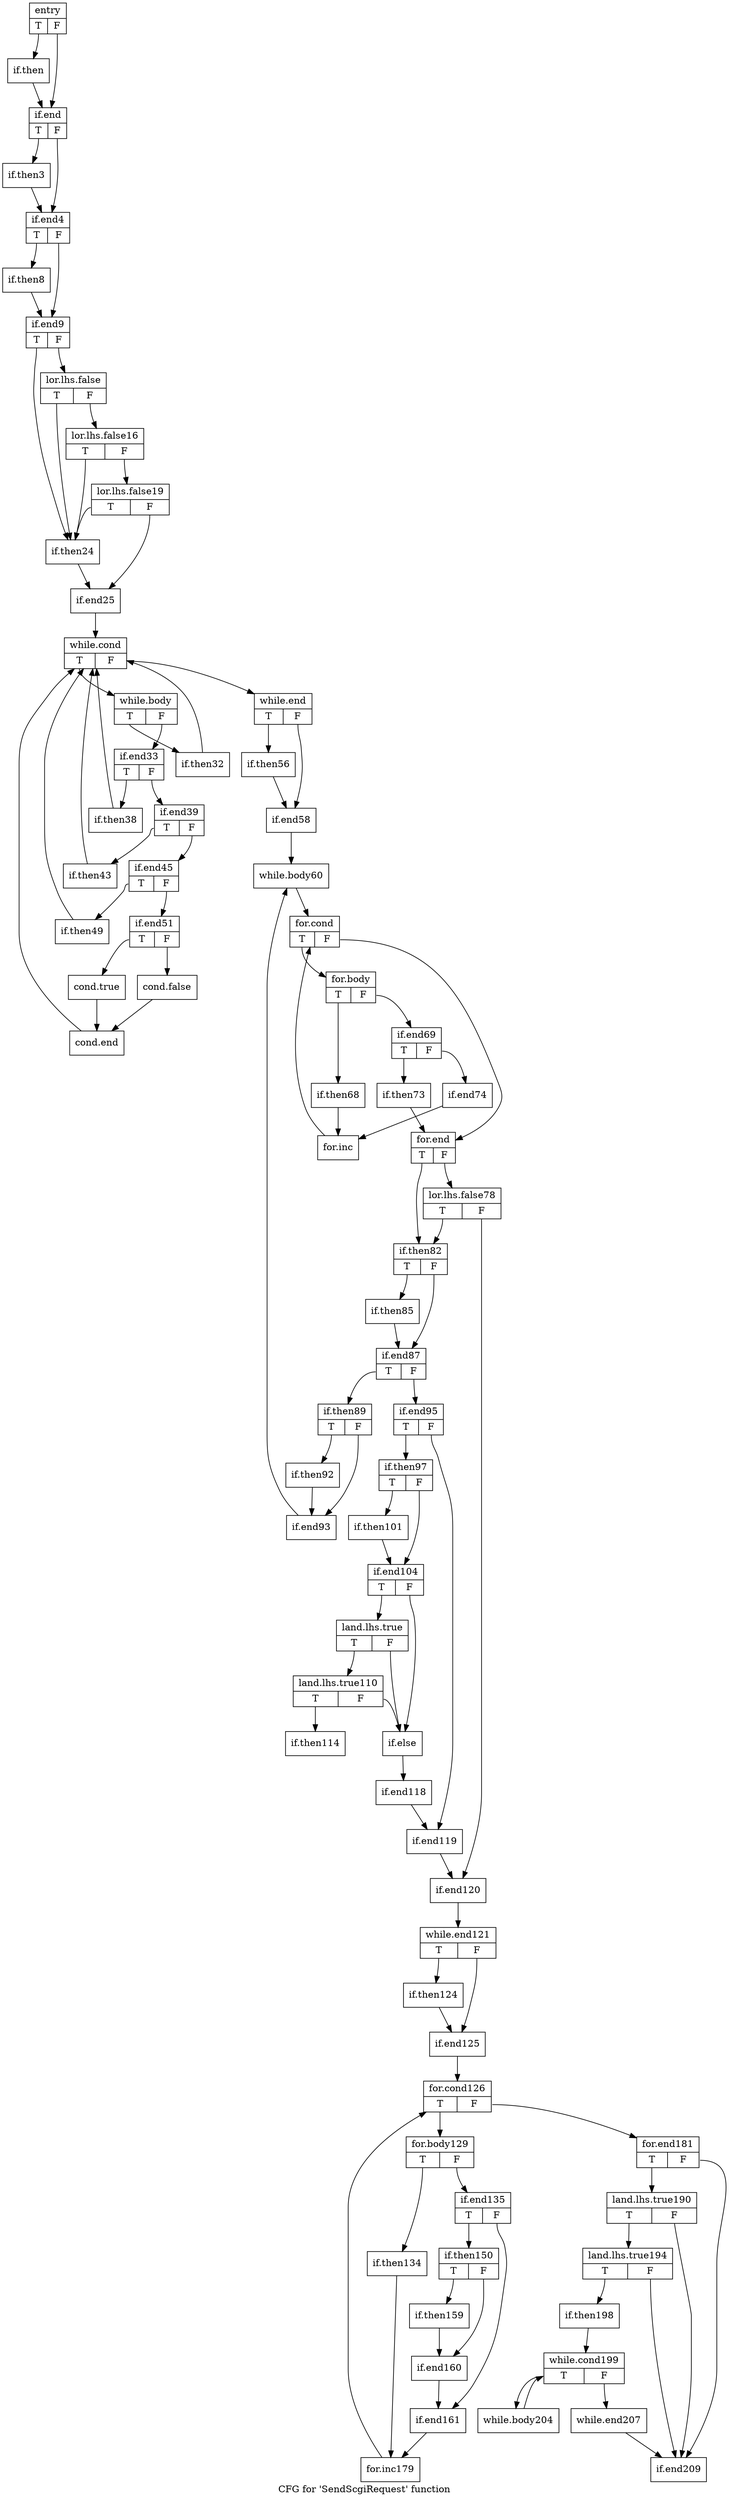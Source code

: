 digraph "CFG for 'SendScgiRequest' function" {
	label="CFG for 'SendScgiRequest' function";

	Node0x1c30e30 [shape=record,label="{entry|{<s0>T|<s1>F}}"];
	Node0x1c30e30:s0 -> Node0x1c32590;
	Node0x1c30e30:s1 -> Node0x1c32660;
	Node0x1c32590 [shape=record,label="{if.then}"];
	Node0x1c32590 -> Node0x1c32660;
	Node0x1c32660 [shape=record,label="{if.end|{<s0>T|<s1>F}}"];
	Node0x1c32660:s0 -> Node0x1c32cc0;
	Node0x1c32660:s1 -> Node0x1c32d70;
	Node0x1c32cc0 [shape=record,label="{if.then3}"];
	Node0x1c32cc0 -> Node0x1c32d70;
	Node0x1c32d70 [shape=record,label="{if.end4|{<s0>T|<s1>F}}"];
	Node0x1c32d70:s0 -> Node0x1c33450;
	Node0x1c32d70:s1 -> Node0x1c334a0;
	Node0x1c33450 [shape=record,label="{if.then8}"];
	Node0x1c33450 -> Node0x1c334a0;
	Node0x1c334a0 [shape=record,label="{if.end9|{<s0>T|<s1>F}}"];
	Node0x1c334a0:s0 -> Node0x1c32ed0;
	Node0x1c334a0:s1 -> Node0x1c31ad0;
	Node0x1c31ad0 [shape=record,label="{lor.lhs.false|{<s0>T|<s1>F}}"];
	Node0x1c31ad0:s0 -> Node0x1c32ed0;
	Node0x1c31ad0:s1 -> Node0x1c34620;
	Node0x1c34620 [shape=record,label="{lor.lhs.false16|{<s0>T|<s1>F}}"];
	Node0x1c34620:s0 -> Node0x1c32ed0;
	Node0x1c34620:s1 -> Node0x1c34850;
	Node0x1c34850 [shape=record,label="{lor.lhs.false19|{<s0>T|<s1>F}}"];
	Node0x1c34850:s0 -> Node0x1c32ed0;
	Node0x1c34850:s1 -> Node0x1c34bb0;
	Node0x1c32ed0 [shape=record,label="{if.then24}"];
	Node0x1c32ed0 -> Node0x1c34bb0;
	Node0x1c34bb0 [shape=record,label="{if.end25}"];
	Node0x1c34bb0 -> Node0x1c34ed0;
	Node0x1c34ed0 [shape=record,label="{while.cond|{<s0>T|<s1>F}}"];
	Node0x1c34ed0:s0 -> Node0x1c35240;
	Node0x1c34ed0:s1 -> Node0x1c352f0;
	Node0x1c35240 [shape=record,label="{while.body|{<s0>T|<s1>F}}"];
	Node0x1c35240:s0 -> Node0x1c35780;
	Node0x1c35240:s1 -> Node0x1c35830;
	Node0x1c35780 [shape=record,label="{if.then32}"];
	Node0x1c35780 -> Node0x1c34ed0;
	Node0x1c35830 [shape=record,label="{if.end33|{<s0>T|<s1>F}}"];
	Node0x1c35830:s0 -> Node0x1c35b30;
	Node0x1c35830:s1 -> Node0x1c35c10;
	Node0x1c35b30 [shape=record,label="{if.then38}"];
	Node0x1c35b30 -> Node0x1c34ed0;
	Node0x1c35c10 [shape=record,label="{if.end39|{<s0>T|<s1>F}}"];
	Node0x1c35c10:s0 -> Node0x1c360f0;
	Node0x1c35c10:s1 -> Node0x1c361d0;
	Node0x1c360f0 [shape=record,label="{if.then43}"];
	Node0x1c360f0 -> Node0x1c34ed0;
	Node0x1c361d0 [shape=record,label="{if.end45|{<s0>T|<s1>F}}"];
	Node0x1c361d0:s0 -> Node0x1c368a0;
	Node0x1c361d0:s1 -> Node0x1c36980;
	Node0x1c368a0 [shape=record,label="{if.then49}"];
	Node0x1c368a0 -> Node0x1c34ed0;
	Node0x1c36980 [shape=record,label="{if.end51|{<s0>T|<s1>F}}"];
	Node0x1c36980:s0 -> Node0x1c36f10;
	Node0x1c36980:s1 -> Node0x1c36ff0;
	Node0x1c36f10 [shape=record,label="{cond.true}"];
	Node0x1c36f10 -> Node0x1c37160;
	Node0x1c36ff0 [shape=record,label="{cond.false}"];
	Node0x1c36ff0 -> Node0x1c37160;
	Node0x1c37160 [shape=record,label="{cond.end}"];
	Node0x1c37160 -> Node0x1c34ed0;
	Node0x1c352f0 [shape=record,label="{while.end|{<s0>T|<s1>F}}"];
	Node0x1c352f0:s0 -> Node0x1c340b0;
	Node0x1c352f0:s1 -> Node0x1c34190;
	Node0x1c340b0 [shape=record,label="{if.then56}"];
	Node0x1c340b0 -> Node0x1c34190;
	Node0x1c34190 [shape=record,label="{if.end58}"];
	Node0x1c34190 -> Node0x1c38fd0;
	Node0x1c38fd0 [shape=record,label="{while.body60}"];
	Node0x1c38fd0 -> Node0x1c39130;
	Node0x1c39130 [shape=record,label="{for.cond|{<s0>T|<s1>F}}"];
	Node0x1c39130:s0 -> Node0x1c39310;
	Node0x1c39130:s1 -> Node0x1c393f0;
	Node0x1c39310 [shape=record,label="{for.body|{<s0>T|<s1>F}}"];
	Node0x1c39310:s0 -> Node0x1c39d70;
	Node0x1c39310:s1 -> Node0x1c39e50;
	Node0x1c39d70 [shape=record,label="{if.then68}"];
	Node0x1c39d70 -> Node0x1c39fc0;
	Node0x1c39e50 [shape=record,label="{if.end69|{<s0>T|<s1>F}}"];
	Node0x1c39e50:s0 -> Node0x1c3a690;
	Node0x1c39e50:s1 -> Node0x1c3a770;
	Node0x1c3a690 [shape=record,label="{if.then73}"];
	Node0x1c3a690 -> Node0x1c393f0;
	Node0x1c3a770 [shape=record,label="{if.end74}"];
	Node0x1c3a770 -> Node0x1c39fc0;
	Node0x1c39fc0 [shape=record,label="{for.inc}"];
	Node0x1c39fc0 -> Node0x1c39130;
	Node0x1c393f0 [shape=record,label="{for.end|{<s0>T|<s1>F}}"];
	Node0x1c393f0:s0 -> Node0x1c3acc0;
	Node0x1c393f0:s1 -> Node0x1c3ada0;
	Node0x1c3ada0 [shape=record,label="{lor.lhs.false78|{<s0>T|<s1>F}}"];
	Node0x1c3ada0:s0 -> Node0x1c3acc0;
	Node0x1c3ada0:s1 -> Node0x1c3b200;
	Node0x1c3acc0 [shape=record,label="{if.then82|{<s0>T|<s1>F}}"];
	Node0x1c3acc0:s0 -> Node0x1c3b3d0;
	Node0x1c3acc0:s1 -> Node0x1c3b4b0;
	Node0x1c3b3d0 [shape=record,label="{if.then85}"];
	Node0x1c3b3d0 -> Node0x1c3b4b0;
	Node0x1c3b4b0 [shape=record,label="{if.end87|{<s0>T|<s1>F}}"];
	Node0x1c3b4b0:s0 -> Node0x1c3b810;
	Node0x1c3b4b0:s1 -> Node0x1c3b8f0;
	Node0x1c3b810 [shape=record,label="{if.then89|{<s0>T|<s1>F}}"];
	Node0x1c3b810:s0 -> Node0x1c3be10;
	Node0x1c3b810:s1 -> Node0x1c3bef0;
	Node0x1c3be10 [shape=record,label="{if.then92}"];
	Node0x1c3be10 -> Node0x1c3bef0;
	Node0x1c3bef0 [shape=record,label="{if.end93}"];
	Node0x1c3bef0 -> Node0x1c38fd0;
	Node0x1c3b8f0 [shape=record,label="{if.end95|{<s0>T|<s1>F}}"];
	Node0x1c3b8f0:s0 -> Node0x1c3c790;
	Node0x1c3b8f0:s1 -> Node0x1c3c870;
	Node0x1c3c790 [shape=record,label="{if.then97|{<s0>T|<s1>F}}"];
	Node0x1c3c790:s0 -> Node0x1c3cd40;
	Node0x1c3c790:s1 -> Node0x1c3cdf0;
	Node0x1c3cd40 [shape=record,label="{if.then101}"];
	Node0x1c3cd40 -> Node0x1c3cdf0;
	Node0x1c3cdf0 [shape=record,label="{if.end104|{<s0>T|<s1>F}}"];
	Node0x1c3cdf0:s0 -> Node0x1c3d5b0;
	Node0x1c3cdf0:s1 -> Node0x1c3d690;
	Node0x1c3d5b0 [shape=record,label="{land.lhs.true|{<s0>T|<s1>F}}"];
	Node0x1c3d5b0:s0 -> Node0x1c3da00;
	Node0x1c3d5b0:s1 -> Node0x1c3d690;
	Node0x1c3da00 [shape=record,label="{land.lhs.true110|{<s0>T|<s1>F}}"];
	Node0x1c3da00:s0 -> Node0x1c3dd60;
	Node0x1c3da00:s1 -> Node0x1c3d690;
	Node0x1c3dd60 [shape=record,label="{if.then114}"];
	Node0x1c3d690 [shape=record,label="{if.else}"];
	Node0x1c3d690 -> Node0x1c3e6d0;
	Node0x1c3e6d0 [shape=record,label="{if.end118}"];
	Node0x1c3e6d0 -> Node0x1c3c870;
	Node0x1c3c870 [shape=record,label="{if.end119}"];
	Node0x1c3c870 -> Node0x1c3b200;
	Node0x1c3b200 [shape=record,label="{if.end120}"];
	Node0x1c3b200 -> Node0x1c3ea20;
	Node0x1c3ea20 [shape=record,label="{while.end121|{<s0>T|<s1>F}}"];
	Node0x1c3ea20:s0 -> Node0x1c3ec70;
	Node0x1c3ea20:s1 -> Node0x1c3ed50;
	Node0x1c3ec70 [shape=record,label="{if.then124}"];
	Node0x1c3ec70 -> Node0x1c3ed50;
	Node0x1c3ed50 [shape=record,label="{if.end125}"];
	Node0x1c3ed50 -> Node0x1c3f160;
	Node0x1c3f160 [shape=record,label="{for.cond126|{<s0>T|<s1>F}}"];
	Node0x1c3f160:s0 -> Node0x1c3f2b0;
	Node0x1c3f160:s1 -> Node0x1c3f390;
	Node0x1c3f2b0 [shape=record,label="{for.body129|{<s0>T|<s1>F}}"];
	Node0x1c3f2b0:s0 -> Node0x1c3f920;
	Node0x1c3f2b0:s1 -> Node0x1c3fa00;
	Node0x1c3f920 [shape=record,label="{if.then134}"];
	Node0x1c3f920 -> Node0x1c3fb70;
	Node0x1c3fa00 [shape=record,label="{if.end135|{<s0>T|<s1>F}}"];
	Node0x1c3fa00:s0 -> Node0x1c38390;
	Node0x1c3fa00:s1 -> Node0x1c38470;
	Node0x1c38390 [shape=record,label="{if.then150|{<s0>T|<s1>F}}"];
	Node0x1c38390:s0 -> Node0x1c38d30;
	Node0x1c38390:s1 -> Node0x1c42130;
	Node0x1c38d30 [shape=record,label="{if.then159}"];
	Node0x1c38d30 -> Node0x1c42130;
	Node0x1c42130 [shape=record,label="{if.end160}"];
	Node0x1c42130 -> Node0x1c38470;
	Node0x1c38470 [shape=record,label="{if.end161}"];
	Node0x1c38470 -> Node0x1c3fb70;
	Node0x1c3fb70 [shape=record,label="{for.inc179}"];
	Node0x1c3fb70 -> Node0x1c3f160;
	Node0x1c3f390 [shape=record,label="{for.end181|{<s0>T|<s1>F}}"];
	Node0x1c3f390:s0 -> Node0x1c44870;
	Node0x1c3f390:s1 -> Node0x1c44970;
	Node0x1c44870 [shape=record,label="{land.lhs.true190|{<s0>T|<s1>F}}"];
	Node0x1c44870:s0 -> Node0x1c44c90;
	Node0x1c44870:s1 -> Node0x1c44970;
	Node0x1c44c90 [shape=record,label="{land.lhs.true194|{<s0>T|<s1>F}}"];
	Node0x1c44c90:s0 -> Node0x1c450a0;
	Node0x1c44c90:s1 -> Node0x1c44970;
	Node0x1c450a0 [shape=record,label="{if.then198}"];
	Node0x1c450a0 -> Node0x1c451e0;
	Node0x1c451e0 [shape=record,label="{while.cond199|{<s0>T|<s1>F}}"];
	Node0x1c451e0:s0 -> Node0x1c45df0;
	Node0x1c451e0:s1 -> Node0x1c45ea0;
	Node0x1c45df0 [shape=record,label="{while.body204}"];
	Node0x1c45df0 -> Node0x1c451e0;
	Node0x1c45ea0 [shape=record,label="{while.end207}"];
	Node0x1c45ea0 -> Node0x1c44970;
	Node0x1c44970 [shape=record,label="{if.end209}"];
}
